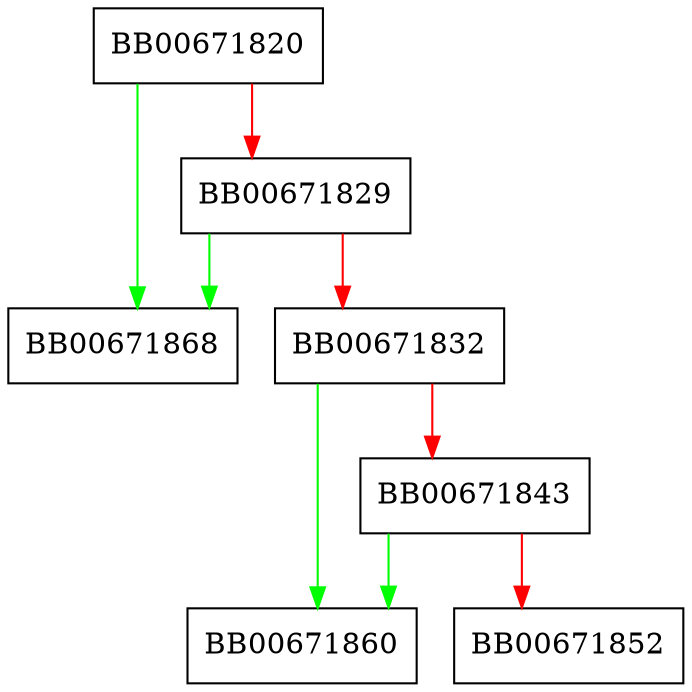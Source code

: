 digraph X509_ACERT_get0_issuerName {
  node [shape="box"];
  graph [splines=ortho];
  BB00671820 -> BB00671868 [color="green"];
  BB00671820 -> BB00671829 [color="red"];
  BB00671829 -> BB00671868 [color="green"];
  BB00671829 -> BB00671832 [color="red"];
  BB00671832 -> BB00671860 [color="green"];
  BB00671832 -> BB00671843 [color="red"];
  BB00671843 -> BB00671860 [color="green"];
  BB00671843 -> BB00671852 [color="red"];
}